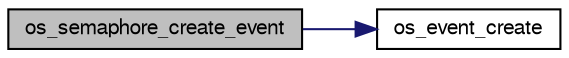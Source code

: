 digraph G
{
  edge [fontname="FreeSans",fontsize="10",labelfontname="FreeSans",labelfontsize="10"];
  node [fontname="FreeSans",fontsize="10",shape=record];
  rankdir=LR;
  Node1 [label="os_semaphore_create_event",height=0.2,width=0.4,color="black", fillcolor="grey75", style="filled" fontcolor="black"];
  Node1 -> Node2 [color="midnightblue",fontsize="10",style="solid",fontname="FreeSans"];
  Node2 [label="os_event_create",height=0.2,width=0.4,color="black", fillcolor="white", style="filled",URL="$group__group__os__internal__api.html#gaa9577960e9f8fb3d8e69777d8f9040c6",tooltip="Create a new event."];
}
